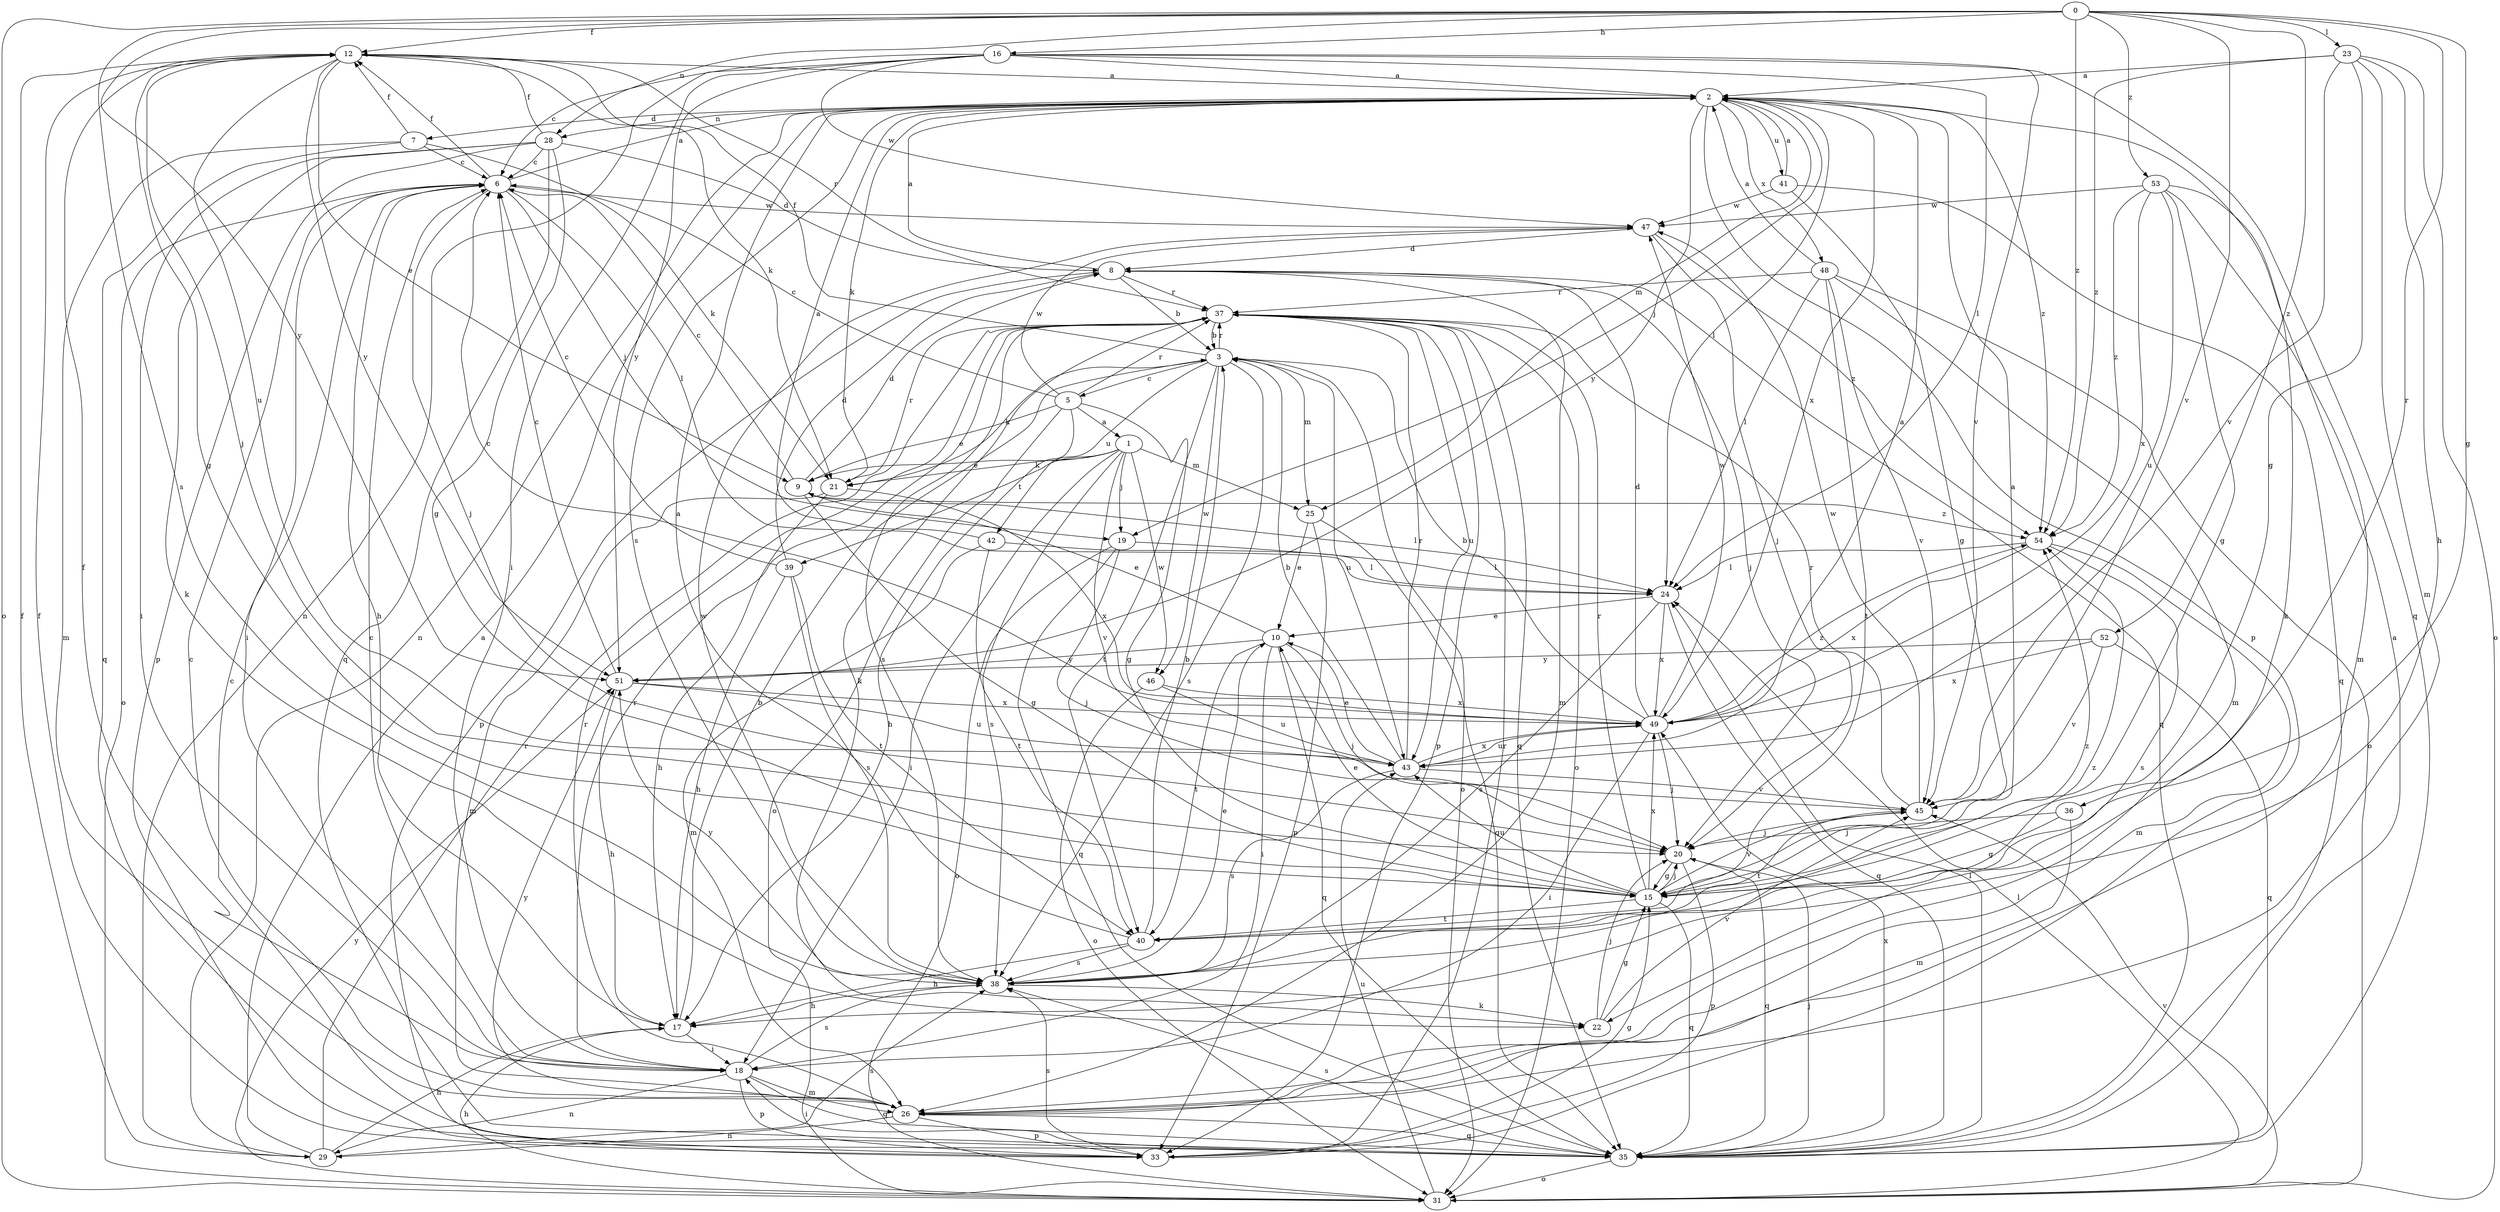 strict digraph  {
0;
1;
2;
3;
5;
6;
7;
8;
9;
10;
12;
15;
16;
17;
18;
19;
20;
21;
22;
23;
24;
25;
26;
28;
29;
31;
33;
35;
36;
37;
38;
39;
40;
41;
42;
43;
45;
46;
47;
48;
49;
51;
52;
53;
54;
0 -> 12  [label=f];
0 -> 15  [label=g];
0 -> 16  [label=h];
0 -> 23  [label=l];
0 -> 28  [label=n];
0 -> 31  [label=o];
0 -> 36  [label=r];
0 -> 38  [label=s];
0 -> 45  [label=v];
0 -> 51  [label=y];
0 -> 52  [label=z];
0 -> 53  [label=z];
0 -> 54  [label=z];
1 -> 9  [label=e];
1 -> 18  [label=i];
1 -> 19  [label=j];
1 -> 21  [label=k];
1 -> 25  [label=m];
1 -> 38  [label=s];
1 -> 39  [label=t];
1 -> 45  [label=v];
1 -> 46  [label=w];
2 -> 7  [label=d];
2 -> 19  [label=j];
2 -> 21  [label=k];
2 -> 24  [label=l];
2 -> 25  [label=m];
2 -> 28  [label=n];
2 -> 29  [label=n];
2 -> 33  [label=p];
2 -> 38  [label=s];
2 -> 41  [label=u];
2 -> 48  [label=x];
2 -> 49  [label=x];
2 -> 51  [label=y];
2 -> 54  [label=z];
3 -> 5  [label=c];
3 -> 12  [label=f];
3 -> 21  [label=k];
3 -> 25  [label=m];
3 -> 31  [label=o];
3 -> 37  [label=r];
3 -> 38  [label=s];
3 -> 40  [label=t];
3 -> 42  [label=u];
3 -> 43  [label=u];
3 -> 46  [label=w];
5 -> 1  [label=a];
5 -> 6  [label=c];
5 -> 9  [label=e];
5 -> 15  [label=g];
5 -> 17  [label=h];
5 -> 31  [label=o];
5 -> 37  [label=r];
5 -> 47  [label=w];
6 -> 2  [label=a];
6 -> 12  [label=f];
6 -> 17  [label=h];
6 -> 18  [label=i];
6 -> 19  [label=j];
6 -> 20  [label=j];
6 -> 24  [label=l];
6 -> 31  [label=o];
6 -> 47  [label=w];
7 -> 6  [label=c];
7 -> 12  [label=f];
7 -> 21  [label=k];
7 -> 26  [label=m];
7 -> 35  [label=q];
8 -> 2  [label=a];
8 -> 3  [label=b];
8 -> 20  [label=j];
8 -> 26  [label=m];
8 -> 33  [label=p];
8 -> 35  [label=q];
8 -> 37  [label=r];
9 -> 6  [label=c];
9 -> 8  [label=d];
9 -> 15  [label=g];
9 -> 24  [label=l];
9 -> 54  [label=z];
10 -> 9  [label=e];
10 -> 18  [label=i];
10 -> 20  [label=j];
10 -> 35  [label=q];
10 -> 40  [label=t];
10 -> 51  [label=y];
12 -> 2  [label=a];
12 -> 9  [label=e];
12 -> 15  [label=g];
12 -> 20  [label=j];
12 -> 21  [label=k];
12 -> 37  [label=r];
12 -> 43  [label=u];
12 -> 51  [label=y];
15 -> 2  [label=a];
15 -> 10  [label=e];
15 -> 20  [label=j];
15 -> 35  [label=q];
15 -> 37  [label=r];
15 -> 40  [label=t];
15 -> 43  [label=u];
15 -> 45  [label=v];
15 -> 49  [label=x];
16 -> 2  [label=a];
16 -> 6  [label=c];
16 -> 18  [label=i];
16 -> 24  [label=l];
16 -> 29  [label=n];
16 -> 35  [label=q];
16 -> 45  [label=v];
16 -> 47  [label=w];
16 -> 51  [label=y];
17 -> 3  [label=b];
17 -> 18  [label=i];
18 -> 6  [label=c];
18 -> 12  [label=f];
18 -> 26  [label=m];
18 -> 29  [label=n];
18 -> 33  [label=p];
18 -> 35  [label=q];
18 -> 37  [label=r];
18 -> 38  [label=s];
19 -> 20  [label=j];
19 -> 24  [label=l];
19 -> 31  [label=o];
19 -> 35  [label=q];
20 -> 15  [label=g];
20 -> 33  [label=p];
20 -> 35  [label=q];
21 -> 17  [label=h];
21 -> 26  [label=m];
21 -> 37  [label=r];
21 -> 49  [label=x];
22 -> 15  [label=g];
22 -> 20  [label=j];
22 -> 45  [label=v];
23 -> 2  [label=a];
23 -> 15  [label=g];
23 -> 17  [label=h];
23 -> 26  [label=m];
23 -> 31  [label=o];
23 -> 45  [label=v];
23 -> 54  [label=z];
24 -> 10  [label=e];
24 -> 35  [label=q];
24 -> 38  [label=s];
24 -> 49  [label=x];
25 -> 10  [label=e];
25 -> 33  [label=p];
25 -> 35  [label=q];
26 -> 6  [label=c];
26 -> 29  [label=n];
26 -> 33  [label=p];
26 -> 35  [label=q];
26 -> 37  [label=r];
26 -> 51  [label=y];
28 -> 6  [label=c];
28 -> 8  [label=d];
28 -> 12  [label=f];
28 -> 15  [label=g];
28 -> 18  [label=i];
28 -> 22  [label=k];
28 -> 33  [label=p];
28 -> 35  [label=q];
29 -> 2  [label=a];
29 -> 12  [label=f];
29 -> 17  [label=h];
29 -> 37  [label=r];
29 -> 38  [label=s];
31 -> 17  [label=h];
31 -> 24  [label=l];
31 -> 43  [label=u];
31 -> 45  [label=v];
31 -> 51  [label=y];
33 -> 12  [label=f];
33 -> 15  [label=g];
33 -> 37  [label=r];
33 -> 38  [label=s];
35 -> 2  [label=a];
35 -> 6  [label=c];
35 -> 18  [label=i];
35 -> 20  [label=j];
35 -> 24  [label=l];
35 -> 31  [label=o];
35 -> 38  [label=s];
35 -> 49  [label=x];
36 -> 15  [label=g];
36 -> 20  [label=j];
36 -> 26  [label=m];
37 -> 3  [label=b];
37 -> 22  [label=k];
37 -> 31  [label=o];
37 -> 33  [label=p];
37 -> 35  [label=q];
37 -> 38  [label=s];
37 -> 43  [label=u];
38 -> 10  [label=e];
38 -> 17  [label=h];
38 -> 22  [label=k];
38 -> 47  [label=w];
38 -> 51  [label=y];
38 -> 54  [label=z];
39 -> 6  [label=c];
39 -> 8  [label=d];
39 -> 17  [label=h];
39 -> 38  [label=s];
39 -> 40  [label=t];
40 -> 2  [label=a];
40 -> 3  [label=b];
40 -> 17  [label=h];
40 -> 38  [label=s];
40 -> 54  [label=z];
41 -> 2  [label=a];
41 -> 15  [label=g];
41 -> 35  [label=q];
41 -> 47  [label=w];
42 -> 2  [label=a];
42 -> 24  [label=l];
42 -> 26  [label=m];
42 -> 40  [label=t];
43 -> 2  [label=a];
43 -> 3  [label=b];
43 -> 10  [label=e];
43 -> 37  [label=r];
43 -> 38  [label=s];
43 -> 45  [label=v];
43 -> 49  [label=x];
45 -> 20  [label=j];
45 -> 37  [label=r];
45 -> 40  [label=t];
45 -> 47  [label=w];
46 -> 31  [label=o];
46 -> 43  [label=u];
46 -> 49  [label=x];
47 -> 8  [label=d];
47 -> 20  [label=j];
47 -> 54  [label=z];
48 -> 2  [label=a];
48 -> 24  [label=l];
48 -> 26  [label=m];
48 -> 31  [label=o];
48 -> 37  [label=r];
48 -> 40  [label=t];
48 -> 45  [label=v];
49 -> 3  [label=b];
49 -> 6  [label=c];
49 -> 8  [label=d];
49 -> 18  [label=i];
49 -> 20  [label=j];
49 -> 43  [label=u];
49 -> 47  [label=w];
49 -> 54  [label=z];
51 -> 6  [label=c];
51 -> 17  [label=h];
51 -> 43  [label=u];
51 -> 49  [label=x];
52 -> 35  [label=q];
52 -> 45  [label=v];
52 -> 49  [label=x];
52 -> 51  [label=y];
53 -> 15  [label=g];
53 -> 22  [label=k];
53 -> 26  [label=m];
53 -> 43  [label=u];
53 -> 47  [label=w];
53 -> 49  [label=x];
53 -> 54  [label=z];
54 -> 24  [label=l];
54 -> 26  [label=m];
54 -> 38  [label=s];
54 -> 49  [label=x];
}
